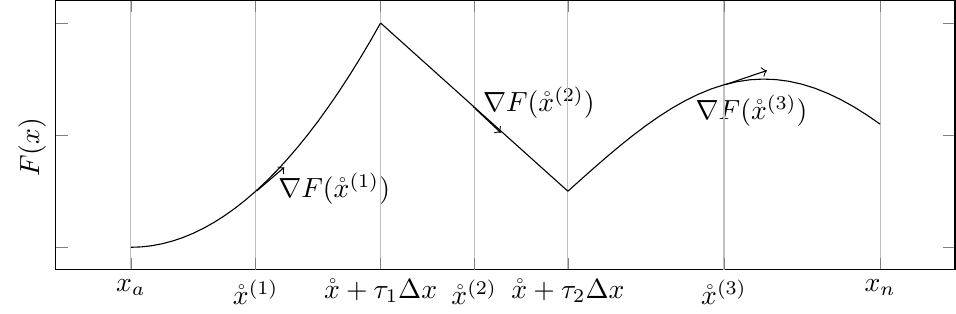 \documentclass{standalone}
\IfStandalone{
	\usepackage{pgfplots,pgfplotstable}
	\usetikzlibrary{external}
	\newcommand{\fromRoot}[1]{../#1}
}{%
}
\begin{document}

\tikzsetnextfilename{multiple_kinks_adjoint_new}
\begin{tikzpicture}
% \draw (0,0) grid (7,3);
% \draw[help lines,->] (0,0) -- (7,0) node[anchor=north west] {$v$};
% \draw[help lines,->] (0,0) -- (0,3) node[anchor=south east] {$y$};
% 
% \draw (0,1) -- (1,2) -- (2,0.5) -- (3,1.5) -- (4,1) -- (5,2.5) -- (6,2);
\draw[->] (2.55,1)-- (2.9,1.3);
\draw (2.7,0.7) node[anchor=south west] {$\nabla F(\mathring x^{(1)})$};

\draw[->] (5.3,2.07)-- (5.65,1.74);
\draw (5.3,1.8) node[anchor=south west] {$\nabla F(\mathring x^{(2)})$};

\draw[->] (8.5,2.35)-- (9.03,2.53);
\draw (8,1.7) node[anchor=south west] {$\nabla F(\mathring x^{(3)})$};
\begin{axis}[
	width=13cm,
	height=5cm,
% 	xlabel = $v$,
% 	ylabel = $y$,
% 	xtick = data,
% 	ytick = data,
	xmajorgrids,
	ylabel={$F(x)$},
	every axis y label/.style={
	  rotate=90,
	  at={(ticklabel* cs:0.6)},
	  anchor=south east,
	},
% 	xticklabels={$\check x$,$\tau_1\Delta x$,$\mathring x$,$\tau_2 \Delta x$,$\tau_3 \Delta x$,$\hat x$},
	xtick={0,2,3.5,6},
	xticklabels={$x_a$,$\mathring x+\tau_1\Delta x$,$\mathring x+\tau_2\Delta x$,$x_n$},
% 	xticklabel=\empty,
	yticklabel=\empty,
	extra x ticks={1,2.75,4.75},
	extra x tick labels={$\mathring x^{(1)}$,$\mathring x^{(2)}$,$\mathring x^{(3)}$},
% 	extra y ticks={1,1.3},
% 	extra y tick labels={$y_0$,$y_1$},
]
	\addplot [mark=none,draw=black,thin, domain=0:2] {0.5*x^2};
	\addplot [mark=none,draw=black,thin, domain=2:3.5] {-x+4)};
	\addplot [mark=none,draw=black,thin, domain=3.5:6] {sin(deg(x-3.5))+0.5};
% 	\draw[->] (0,0) .. controls (1.4,0.6) and (1.4,0.6) .. (1.5,2);
% 	\addplot[no marks] table {
% 		0 1
% 		1.5 1.3
% 		3.5 1.15
% 		};
% 	\addplot[no marks] table {
% 		3.5 1.15
% 		4.2 1.1
% 		5 1.5
% 		7 1.3
% 	};
\end{axis}
\end{tikzpicture}

\end{document}
